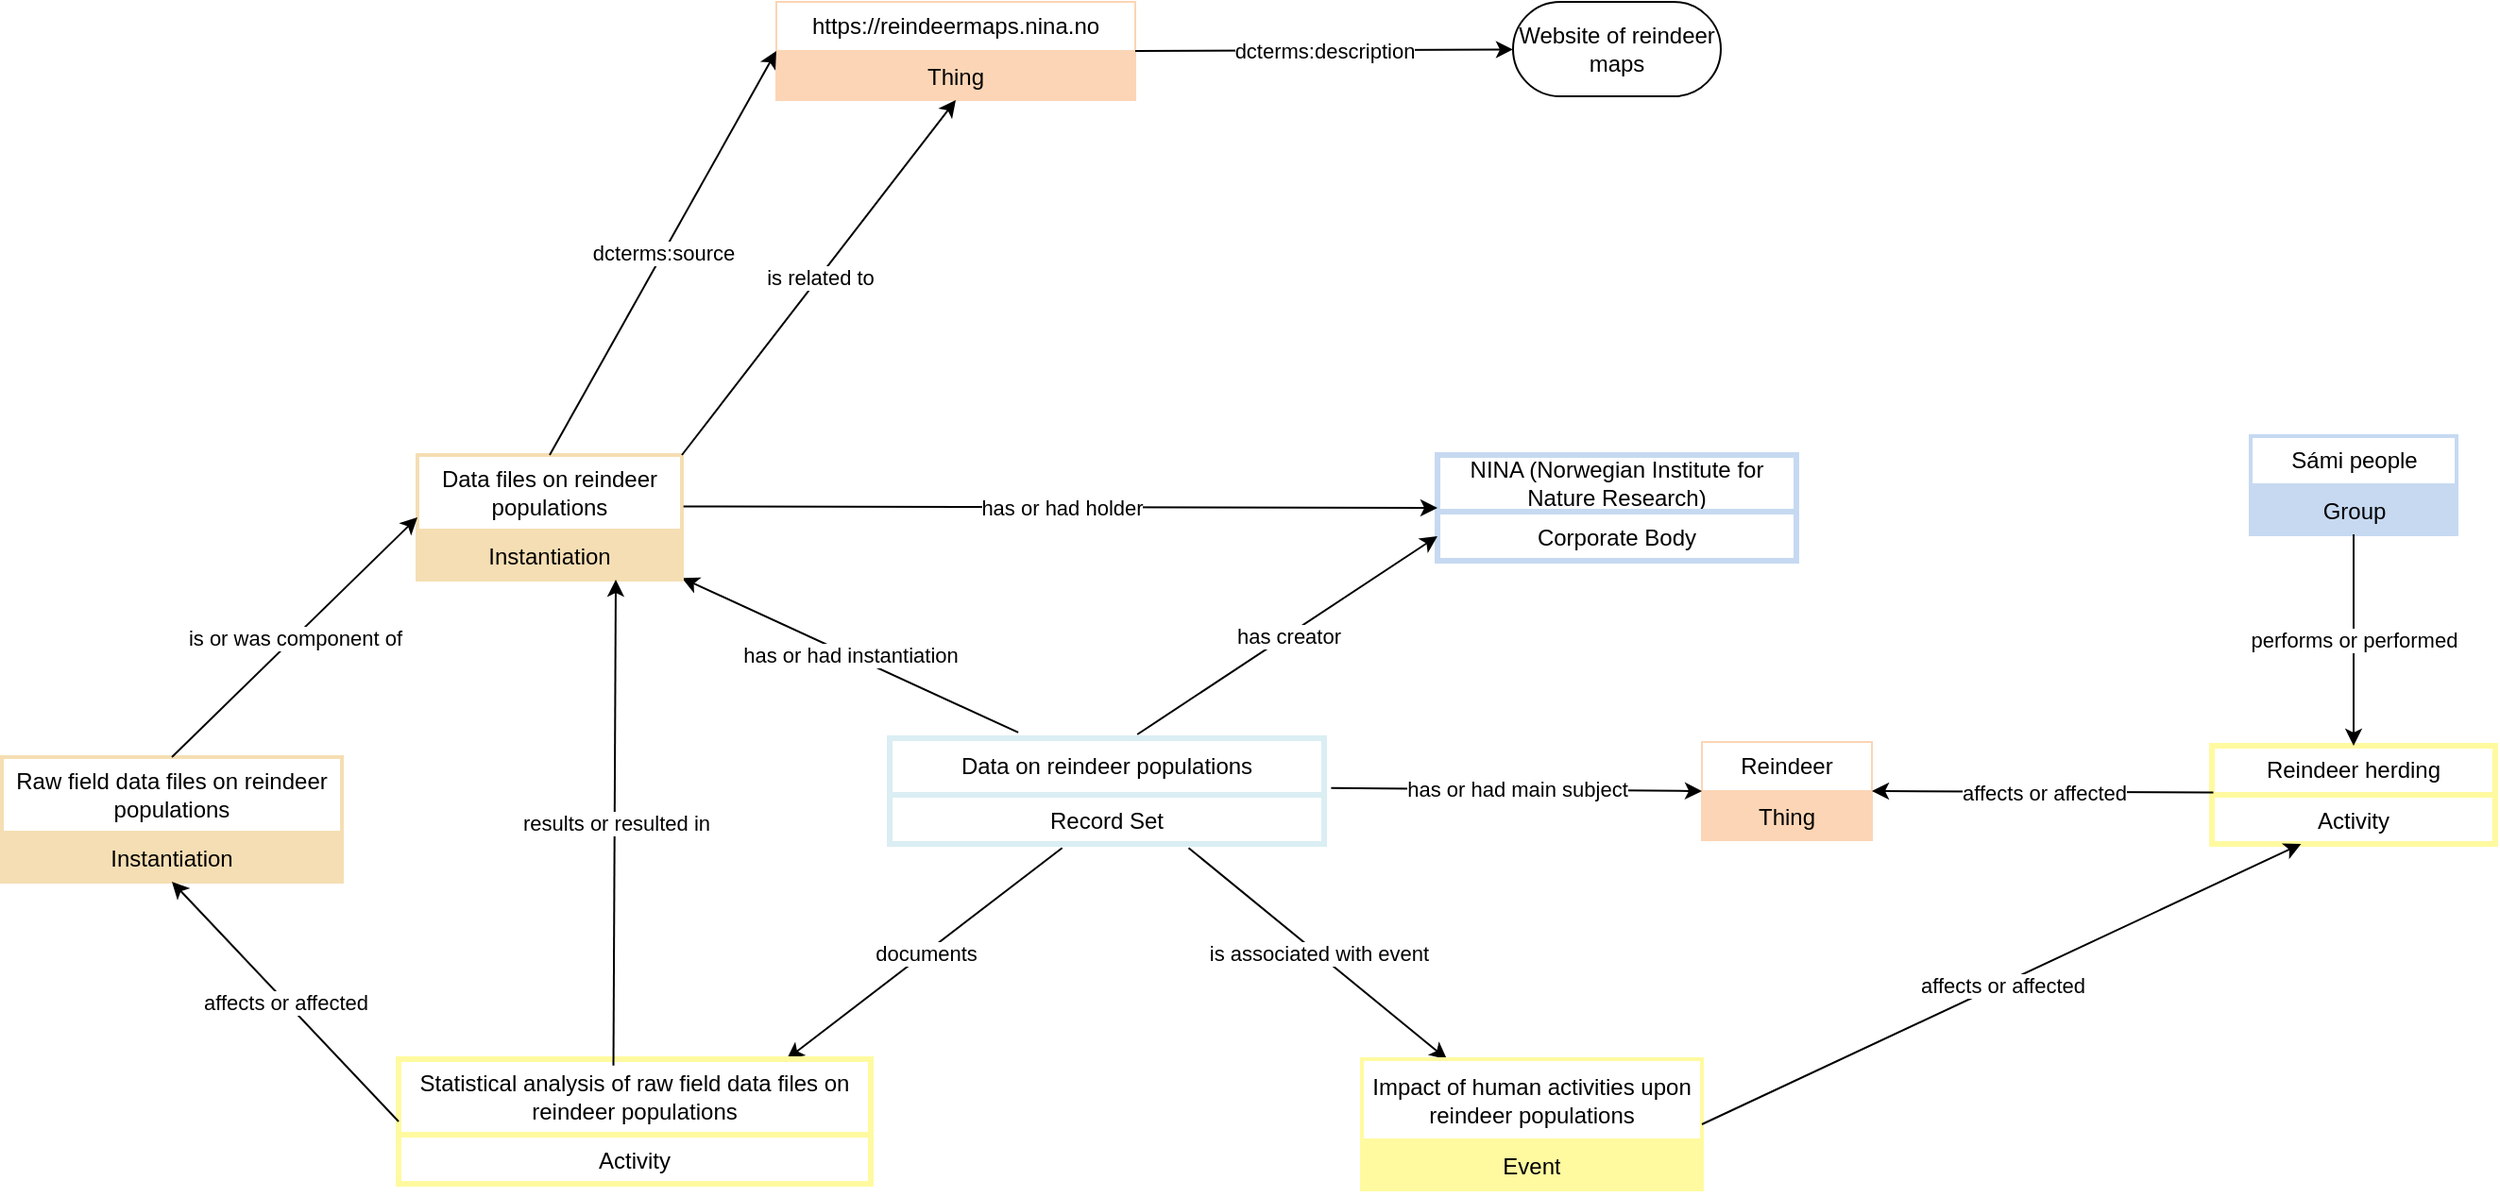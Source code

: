 <mxfile version="28.2.8">
  <diagram name="Page-1" id="uN3rcvP-9OjwmawLnxJE">
    <mxGraphModel dx="870" dy="566" grid="1" gridSize="10" guides="1" tooltips="1" connect="1" arrows="1" fold="1" page="1" pageScale="1" pageWidth="4681" pageHeight="3300" math="0" shadow="0">
      <root>
        <mxCell id="0" />
        <mxCell id="1" parent="0" />
        <mxCell id="roKK1uyL24OkzOTye3WL-1" value="Data on reindeer populations" style="swimlane;fontStyle=0;childLayout=stackLayout;horizontal=1;startSize=30;strokeColor=#DAEEF3;fillColor=none;strokeWidth=3;horizontalStack=0;resizeParent=1;resizeParentMax=0;resizeLast=0;collapsible=1;marginBottom=0;whiteSpace=wrap;html=1;" parent="1" vertex="1">
          <mxGeometry x="480" y="450" width="230" height="56" as="geometry" />
        </mxCell>
        <mxCell id="roKK1uyL24OkzOTye3WL-2" value="Record Set" style="text;strokeColor=#DAEEF3;strokeWidth=3;fillColor=none;align=center;verticalAlign=top;spacingLeft=4;spacingRight=4;overflow=hidden;rotatable=0;points=[[0,0.5],[1,0.5]];portConstraint=eastwest;whiteSpace=wrap;html=1;" parent="roKK1uyL24OkzOTye3WL-1" vertex="1">
          <mxGeometry y="30" width="230" height="26" as="geometry" />
        </mxCell>
        <mxCell id="-GdzhVlodLEhEL-gGOPg-39" value="" style="endArrow=classic;html=1;rounded=0;entryX=0.397;entryY=1.081;entryDx=0;entryDy=0;exitX=0.397;exitY=1.081;exitDx=0;exitDy=0;exitPerimeter=0;entryPerimeter=0;" parent="roKK1uyL24OkzOTye3WL-1" source="roKK1uyL24OkzOTye3WL-2" edge="1">
          <mxGeometry relative="1" as="geometry">
            <mxPoint x="124.5" y="65" as="sourcePoint" />
            <mxPoint x="-54.5" y="170" as="targetPoint" />
          </mxGeometry>
        </mxCell>
        <mxCell id="-GdzhVlodLEhEL-gGOPg-40" value="documents" style="edgeLabel;resizable=0;html=1;;align=center;verticalAlign=middle;" parent="-GdzhVlodLEhEL-gGOPg-39" connectable="0" vertex="1">
          <mxGeometry relative="1" as="geometry" />
        </mxCell>
        <mxCell id="roKK1uyL24OkzOTye3WL-3" value="NINA (Norwegian Institute for Nature Research)" style="swimlane;fontStyle=0;childLayout=stackLayout;horizontal=1;startSize=30;strokeColor=#C6D9F1;strokeWidth=3;fillColor=none;horizontalStack=0;resizeParent=1;resizeParentMax=0;resizeLast=0;collapsible=1;marginBottom=0;whiteSpace=wrap;html=1;" parent="1" vertex="1">
          <mxGeometry x="770" y="300" width="190" height="56" as="geometry" />
        </mxCell>
        <mxCell id="roKK1uyL24OkzOTye3WL-4" value="Corporate Body" style="text;strokeColor=#C6D9F1;strokeWidth=3;fillColor=none;align=center;verticalAlign=top;spacingLeft=4;spacingRight=4;overflow=hidden;rotatable=0;points=[[0,0.5],[1,0.5]];portConstraint=eastwest;whiteSpace=wrap;html=1;" parent="roKK1uyL24OkzOTye3WL-3" vertex="1">
          <mxGeometry y="30" width="190" height="26" as="geometry" />
        </mxCell>
        <mxCell id="roKK1uyL24OkzOTye3WL-5" value="" style="endArrow=classic;html=1;rounded=0;entryX=0;entryY=0.5;entryDx=0;entryDy=0;exitX=0.57;exitY=-0.036;exitDx=0;exitDy=0;exitPerimeter=0;" parent="1" source="roKK1uyL24OkzOTye3WL-1" target="roKK1uyL24OkzOTye3WL-4" edge="1">
          <mxGeometry relative="1" as="geometry">
            <mxPoint x="570" y="370" as="sourcePoint" />
            <mxPoint x="770" y="370" as="targetPoint" />
          </mxGeometry>
        </mxCell>
        <mxCell id="roKK1uyL24OkzOTye3WL-6" value="has creator" style="edgeLabel;resizable=0;html=1;;align=center;verticalAlign=middle;" parent="roKK1uyL24OkzOTye3WL-5" connectable="0" vertex="1">
          <mxGeometry relative="1" as="geometry" />
        </mxCell>
        <mxCell id="-GdzhVlodLEhEL-gGOPg-1" value="" style="endArrow=classic;html=1;rounded=0;exitX=0.296;exitY=-0.054;exitDx=0;exitDy=0;exitPerimeter=0;" parent="1" source="roKK1uyL24OkzOTye3WL-1" target="-GdzhVlodLEhEL-gGOPg-3" edge="1">
          <mxGeometry relative="1" as="geometry">
            <mxPoint x="530" y="346" as="sourcePoint" />
            <mxPoint x="450" y="300" as="targetPoint" />
          </mxGeometry>
        </mxCell>
        <mxCell id="-GdzhVlodLEhEL-gGOPg-2" value="has or had instantiation" style="edgeLabel;resizable=0;html=1;;align=center;verticalAlign=middle;" parent="-GdzhVlodLEhEL-gGOPg-1" connectable="0" vertex="1">
          <mxGeometry relative="1" as="geometry" />
        </mxCell>
        <mxCell id="-GdzhVlodLEhEL-gGOPg-3" value="Data files on reindeer populations" style="swimlane;fontStyle=0;childLayout=stackLayout;horizontal=1;startSize=40;strokeColor=#F5DEB3;strokeWidth=2;fillColor=none;horizontalStack=0;resizeParent=1;resizeParentMax=0;resizeLast=0;collapsible=1;marginBottom=0;whiteSpace=wrap;html=1;" parent="1" vertex="1">
          <mxGeometry x="230" y="300" width="140" height="66" as="geometry" />
        </mxCell>
        <mxCell id="-GdzhVlodLEhEL-gGOPg-4" value="Instantiation&lt;div&gt;&lt;br&gt;&lt;/div&gt;" style="text;strokeColor=#F5DEB3;strokeWidth=2;fillColor=#F5DEB3;align=center;verticalAlign=top;spacingLeft=4;spacingRight=4;overflow=hidden;rotatable=0;points=[[0,0.5],[1,0.5]];portConstraint=eastwest;whiteSpace=wrap;html=1;" parent="-GdzhVlodLEhEL-gGOPg-3" vertex="1">
          <mxGeometry y="40" width="140" height="26" as="geometry" />
        </mxCell>
        <mxCell id="-GdzhVlodLEhEL-gGOPg-7" value="" style="endArrow=classic;html=1;rounded=0;entryX=0;entryY=0.5;entryDx=0;entryDy=0;exitX=1.006;exitY=0.412;exitDx=0;exitDy=0;exitPerimeter=0;" parent="1" source="-GdzhVlodLEhEL-gGOPg-3" target="roKK1uyL24OkzOTye3WL-3" edge="1">
          <mxGeometry relative="1" as="geometry">
            <mxPoint x="520" y="320" as="sourcePoint" />
            <mxPoint x="700" y="320" as="targetPoint" />
          </mxGeometry>
        </mxCell>
        <mxCell id="-GdzhVlodLEhEL-gGOPg-8" value="has or had holder" style="edgeLabel;resizable=0;html=1;;align=center;verticalAlign=middle;" parent="-GdzhVlodLEhEL-gGOPg-7" connectable="0" vertex="1">
          <mxGeometry relative="1" as="geometry" />
        </mxCell>
        <mxCell id="-GdzhVlodLEhEL-gGOPg-11" value="https://reindeermaps.nina.no" style="swimlane;fontStyle=0;childLayout=stackLayout;horizontal=1;startSize=26;strokeColor=#FBD5B5;fillColor=none;horizontalStack=0;resizeParent=1;resizeParentMax=0;resizeLast=0;collapsible=1;marginBottom=0;whiteSpace=wrap;html=1;" parent="1" vertex="1">
          <mxGeometry x="420" y="60" width="190" height="52" as="geometry" />
        </mxCell>
        <mxCell id="-GdzhVlodLEhEL-gGOPg-12" value="Thing" style="text;strokeColor=#FBD5B5;fillColor=#FBD5B5;align=center;verticalAlign=top;spacingLeft=4;spacingRight=4;overflow=hidden;rotatable=0;points=[[0,0.5],[1,0.5]];portConstraint=eastwest;whiteSpace=wrap;html=1;" parent="-GdzhVlodLEhEL-gGOPg-11" vertex="1">
          <mxGeometry y="26" width="190" height="26" as="geometry" />
        </mxCell>
        <mxCell id="-GdzhVlodLEhEL-gGOPg-13" value="" style="endArrow=classic;html=1;rounded=0;entryX=0.5;entryY=1;entryDx=0;entryDy=0;exitX=1;exitY=0;exitDx=0;exitDy=0;" parent="1" source="-GdzhVlodLEhEL-gGOPg-3" target="-GdzhVlodLEhEL-gGOPg-11" edge="1">
          <mxGeometry relative="1" as="geometry">
            <mxPoint x="290" y="201" as="sourcePoint" />
            <mxPoint x="500" y="110" as="targetPoint" />
          </mxGeometry>
        </mxCell>
        <mxCell id="-GdzhVlodLEhEL-gGOPg-14" value="is related to" style="edgeLabel;resizable=0;html=1;;align=center;verticalAlign=middle;" parent="-GdzhVlodLEhEL-gGOPg-13" connectable="0" vertex="1">
          <mxGeometry relative="1" as="geometry" />
        </mxCell>
        <mxCell id="-GdzhVlodLEhEL-gGOPg-15" value="" style="endArrow=classic;html=1;rounded=0;exitX=0.5;exitY=0;exitDx=0;exitDy=0;entryX=0;entryY=0.5;entryDx=0;entryDy=0;" parent="1" source="-GdzhVlodLEhEL-gGOPg-3" target="-GdzhVlodLEhEL-gGOPg-11" edge="1">
          <mxGeometry relative="1" as="geometry">
            <mxPoint x="200" y="180" as="sourcePoint" />
            <mxPoint x="430" y="60" as="targetPoint" />
          </mxGeometry>
        </mxCell>
        <mxCell id="-GdzhVlodLEhEL-gGOPg-16" value="dcterms:source" style="edgeLabel;resizable=0;html=1;;align=center;verticalAlign=middle;" parent="-GdzhVlodLEhEL-gGOPg-15" connectable="0" vertex="1">
          <mxGeometry relative="1" as="geometry" />
        </mxCell>
        <mxCell id="-GdzhVlodLEhEL-gGOPg-17" value="Website of reindeer maps" style="html=1;whiteSpace=wrap;rounded=1;arcSize=50;labelPadding=0;" parent="1" vertex="1">
          <mxGeometry x="810" y="60" width="110" height="50" as="geometry" />
        </mxCell>
        <mxCell id="-GdzhVlodLEhEL-gGOPg-18" value="" style="endArrow=classic;html=1;rounded=0;exitX=1;exitY=0.5;exitDx=0;exitDy=0;" parent="1" source="-GdzhVlodLEhEL-gGOPg-11" target="-GdzhVlodLEhEL-gGOPg-17" edge="1">
          <mxGeometry relative="1" as="geometry">
            <mxPoint x="640" y="104" as="sourcePoint" />
            <mxPoint x="930" y="104" as="targetPoint" />
          </mxGeometry>
        </mxCell>
        <mxCell id="-GdzhVlodLEhEL-gGOPg-19" value="dcterms:description" style="edgeLabel;resizable=0;html=1;;align=center;verticalAlign=middle;" parent="-GdzhVlodLEhEL-gGOPg-18" connectable="0" vertex="1">
          <mxGeometry relative="1" as="geometry" />
        </mxCell>
        <mxCell id="-GdzhVlodLEhEL-gGOPg-24" value="Statistical analysis of raw field data files on reindeer populations" style="swimlane;fontStyle=0;childLayout=stackLayout;horizontal=1;startSize=40;strokeColor=#FFFAA0;strokeWidth=3;fillColor=none;horizontalStack=0;resizeParent=1;resizeParentMax=0;resizeLast=0;collapsible=1;marginBottom=0;whiteSpace=wrap;html=1;" parent="1" vertex="1">
          <mxGeometry x="220" y="620" width="250" height="66" as="geometry" />
        </mxCell>
        <mxCell id="-GdzhVlodLEhEL-gGOPg-25" value="Activity" style="text;strokeColor=#FFFAA0;strokeWidth=3;fillColor=none;align=center;verticalAlign=top;spacingLeft=4;spacingRight=4;overflow=hidden;rotatable=0;points=[[0,0.5],[1,0.5]];portConstraint=eastwest;whiteSpace=wrap;html=1;" parent="-GdzhVlodLEhEL-gGOPg-24" vertex="1">
          <mxGeometry y="40" width="250" height="26" as="geometry" />
        </mxCell>
        <mxCell id="-GdzhVlodLEhEL-gGOPg-26" value="Raw field data files on reindeer populations" style="swimlane;fontStyle=0;childLayout=stackLayout;horizontal=1;startSize=40;strokeColor=#F5DEB3;strokeWidth=2;fillColor=none;horizontalStack=0;resizeParent=1;resizeParentMax=0;resizeLast=0;collapsible=1;marginBottom=0;whiteSpace=wrap;html=1;" parent="1" vertex="1">
          <mxGeometry x="10" y="460" width="180" height="66" as="geometry" />
        </mxCell>
        <mxCell id="-GdzhVlodLEhEL-gGOPg-27" value="Instantiation&lt;div&gt;&lt;br&gt;&lt;/div&gt;" style="text;strokeColor=#F5DEB3;strokeWidth=2;fillColor=#F5DEB3;align=center;verticalAlign=top;spacingLeft=4;spacingRight=4;overflow=hidden;rotatable=0;points=[[0,0.5],[1,0.5]];portConstraint=eastwest;whiteSpace=wrap;html=1;" parent="-GdzhVlodLEhEL-gGOPg-26" vertex="1">
          <mxGeometry y="40" width="180" height="26" as="geometry" />
        </mxCell>
        <mxCell id="-GdzhVlodLEhEL-gGOPg-28" value="" style="endArrow=classic;html=1;rounded=0;exitX=0.5;exitY=0;exitDx=0;exitDy=0;entryX=0;entryY=0.5;entryDx=0;entryDy=0;" parent="1" source="-GdzhVlodLEhEL-gGOPg-26" target="-GdzhVlodLEhEL-gGOPg-3" edge="1">
          <mxGeometry relative="1" as="geometry">
            <mxPoint x="158" y="422" as="sourcePoint" />
            <mxPoint x="-20" y="340" as="targetPoint" />
          </mxGeometry>
        </mxCell>
        <mxCell id="-GdzhVlodLEhEL-gGOPg-29" value="is or was component of" style="edgeLabel;resizable=0;html=1;;align=center;verticalAlign=middle;" parent="-GdzhVlodLEhEL-gGOPg-28" connectable="0" vertex="1">
          <mxGeometry relative="1" as="geometry" />
        </mxCell>
        <mxCell id="-GdzhVlodLEhEL-gGOPg-30" value="" style="endArrow=classic;html=1;rounded=0;entryX=0.5;entryY=1;entryDx=0;entryDy=0;exitX=0;exitY=0.5;exitDx=0;exitDy=0;" parent="1" source="-GdzhVlodLEhEL-gGOPg-24" target="-GdzhVlodLEhEL-gGOPg-26" edge="1">
          <mxGeometry relative="1" as="geometry">
            <mxPoint x="285.5" y="555" as="sourcePoint" />
            <mxPoint x="464.5" y="440" as="targetPoint" />
          </mxGeometry>
        </mxCell>
        <mxCell id="-GdzhVlodLEhEL-gGOPg-31" value="affects or affected" style="edgeLabel;resizable=0;html=1;;align=center;verticalAlign=middle;" parent="-GdzhVlodLEhEL-gGOPg-30" connectable="0" vertex="1">
          <mxGeometry relative="1" as="geometry" />
        </mxCell>
        <mxCell id="-GdzhVlodLEhEL-gGOPg-37" value="" style="endArrow=classic;html=1;rounded=0;entryX=0.75;entryY=1;entryDx=0;entryDy=0;exitX=0.455;exitY=0.052;exitDx=0;exitDy=0;exitPerimeter=0;" parent="1" source="-GdzhVlodLEhEL-gGOPg-24" target="-GdzhVlodLEhEL-gGOPg-3" edge="1">
          <mxGeometry relative="1" as="geometry">
            <mxPoint x="335" y="610" as="sourcePoint" />
            <mxPoint x="370" y="506" as="targetPoint" />
          </mxGeometry>
        </mxCell>
        <mxCell id="-GdzhVlodLEhEL-gGOPg-38" value="results or resulted in" style="edgeLabel;resizable=0;html=1;;align=center;verticalAlign=middle;" parent="-GdzhVlodLEhEL-gGOPg-37" connectable="0" vertex="1">
          <mxGeometry relative="1" as="geometry" />
        </mxCell>
        <mxCell id="-GdzhVlodLEhEL-gGOPg-41" value="" style="endArrow=classic;html=1;rounded=0;exitX=0.688;exitY=1.081;exitDx=0;exitDy=0;exitPerimeter=0;entryX=0.25;entryY=0;entryDx=0;entryDy=0;" parent="1" source="roKK1uyL24OkzOTye3WL-2" target="-GdzhVlodLEhEL-gGOPg-45" edge="1">
          <mxGeometry relative="1" as="geometry">
            <mxPoint x="735.5" y="540" as="sourcePoint" />
            <mxPoint x="730" y="620" as="targetPoint" />
          </mxGeometry>
        </mxCell>
        <mxCell id="-GdzhVlodLEhEL-gGOPg-42" value="is associated with event" style="edgeLabel;resizable=0;html=1;;align=center;verticalAlign=middle;" parent="-GdzhVlodLEhEL-gGOPg-41" connectable="0" vertex="1">
          <mxGeometry relative="1" as="geometry" />
        </mxCell>
        <mxCell id="-GdzhVlodLEhEL-gGOPg-45" value="Impact of human activities upon reindeer populations" style="swimlane;fontStyle=0;childLayout=stackLayout;horizontal=1;startSize=43;strokeColor=#FFFAA0;strokeWidth=2;fillColor=none;horizontalStack=0;resizeParent=1;resizeParentMax=0;resizeLast=0;collapsible=1;marginBottom=0;whiteSpace=wrap;html=1;" parent="1" vertex="1">
          <mxGeometry x="730" y="620" width="180" height="69" as="geometry" />
        </mxCell>
        <mxCell id="-GdzhVlodLEhEL-gGOPg-46" value="Event" style="text;strokeColor=#FFFAA0;strokeWidth=2;fillColor=#FFFAA0;align=center;verticalAlign=top;spacingLeft=4;spacingRight=4;overflow=hidden;rotatable=0;points=[[0,0.5],[1,0.5]];portConstraint=eastwest;whiteSpace=wrap;html=1;" parent="-GdzhVlodLEhEL-gGOPg-45" vertex="1">
          <mxGeometry y="43" width="180" height="26" as="geometry" />
        </mxCell>
        <mxCell id="-GdzhVlodLEhEL-gGOPg-47" value="Reindeer" style="swimlane;fontStyle=0;childLayout=stackLayout;horizontal=1;startSize=26;strokeColor=#FBD5B5;fillColor=none;horizontalStack=0;resizeParent=1;resizeParentMax=0;resizeLast=0;collapsible=1;marginBottom=0;whiteSpace=wrap;html=1;" parent="1" vertex="1">
          <mxGeometry x="910" y="452" width="90" height="52" as="geometry" />
        </mxCell>
        <mxCell id="-GdzhVlodLEhEL-gGOPg-48" value="Thing" style="text;strokeColor=#FBD5B5;fillColor=#FBD5B5;align=center;verticalAlign=top;spacingLeft=4;spacingRight=4;overflow=hidden;rotatable=0;points=[[0,0.5],[1,0.5]];portConstraint=eastwest;whiteSpace=wrap;html=1;" parent="-GdzhVlodLEhEL-gGOPg-47" vertex="1">
          <mxGeometry y="26" width="90" height="26" as="geometry" />
        </mxCell>
        <mxCell id="-GdzhVlodLEhEL-gGOPg-49" value="" style="endArrow=classic;html=1;rounded=0;entryX=0;entryY=0.5;entryDx=0;entryDy=0;exitX=1.016;exitY=-0.14;exitDx=0;exitDy=0;exitPerimeter=0;" parent="1" source="roKK1uyL24OkzOTye3WL-2" target="-GdzhVlodLEhEL-gGOPg-47" edge="1">
          <mxGeometry relative="1" as="geometry">
            <mxPoint x="820" y="490" as="sourcePoint" />
            <mxPoint x="1240" y="492" as="targetPoint" />
          </mxGeometry>
        </mxCell>
        <mxCell id="-GdzhVlodLEhEL-gGOPg-50" value="has or had main subject" style="edgeLabel;resizable=0;html=1;;align=center;verticalAlign=middle;" parent="-GdzhVlodLEhEL-gGOPg-49" connectable="0" vertex="1">
          <mxGeometry relative="1" as="geometry" />
        </mxCell>
        <mxCell id="-GdzhVlodLEhEL-gGOPg-51" value="Sámi people" style="swimlane;fontStyle=0;childLayout=stackLayout;horizontal=1;startSize=26;strokeColor=#C6D9F1;strokeWidth=2;fillColor=none;horizontalStack=0;resizeParent=1;resizeParentMax=0;resizeLast=0;collapsible=1;marginBottom=0;whiteSpace=wrap;html=1;" parent="1" vertex="1">
          <mxGeometry x="1200.5" y="290" width="109" height="52" as="geometry" />
        </mxCell>
        <mxCell id="-GdzhVlodLEhEL-gGOPg-52" value="Group&lt;div&gt;&lt;br&gt;&lt;/div&gt;" style="text;strokeColor=#C6D9F1;strokeWidth=2;fillColor=#C6D9F1;align=center;verticalAlign=top;spacingLeft=4;spacingRight=4;overflow=hidden;rotatable=0;points=[[0,0.5],[1,0.5]];portConstraint=eastwest;whiteSpace=wrap;html=1;" parent="-GdzhVlodLEhEL-gGOPg-51" vertex="1">
          <mxGeometry y="26" width="109" height="26" as="geometry" />
        </mxCell>
        <mxCell id="-GdzhVlodLEhEL-gGOPg-53" value="Reindeer herding" style="swimlane;fontStyle=0;childLayout=stackLayout;horizontal=1;startSize=26;strokeColor=#FFFAA0;strokeWidth=3;fillColor=none;horizontalStack=0;resizeParent=1;resizeParentMax=0;resizeLast=0;collapsible=1;marginBottom=0;whiteSpace=wrap;html=1;" parent="1" vertex="1">
          <mxGeometry x="1180" y="454" width="150" height="52" as="geometry" />
        </mxCell>
        <mxCell id="-GdzhVlodLEhEL-gGOPg-54" value="Activity" style="text;strokeColor=#FFFAA0;strokeWidth=3;fillColor=none;align=center;verticalAlign=top;spacingLeft=4;spacingRight=4;overflow=hidden;rotatable=0;points=[[0,0.5],[1,0.5]];portConstraint=eastwest;whiteSpace=wrap;html=1;" parent="-GdzhVlodLEhEL-gGOPg-53" vertex="1">
          <mxGeometry y="26" width="150" height="26" as="geometry" />
        </mxCell>
        <mxCell id="-GdzhVlodLEhEL-gGOPg-55" value="" style="endArrow=classic;html=1;rounded=0;entryX=0.5;entryY=0;entryDx=0;entryDy=0;exitX=0.5;exitY=1;exitDx=0;exitDy=0;" parent="1" source="-GdzhVlodLEhEL-gGOPg-51" target="-GdzhVlodLEhEL-gGOPg-53" edge="1">
          <mxGeometry relative="1" as="geometry">
            <mxPoint x="1230" y="559" as="sourcePoint" />
            <mxPoint x="1389" y="454" as="targetPoint" />
          </mxGeometry>
        </mxCell>
        <mxCell id="-GdzhVlodLEhEL-gGOPg-56" value="performs or performed" style="edgeLabel;resizable=0;html=1;;align=center;verticalAlign=middle;" parent="-GdzhVlodLEhEL-gGOPg-55" connectable="0" vertex="1">
          <mxGeometry relative="1" as="geometry" />
        </mxCell>
        <mxCell id="-GdzhVlodLEhEL-gGOPg-57" value="" style="endArrow=classic;html=1;rounded=0;entryX=1;entryY=0.5;entryDx=0;entryDy=0;exitX=0.005;exitY=-0.05;exitDx=0;exitDy=0;exitPerimeter=0;" parent="1" source="-GdzhVlodLEhEL-gGOPg-54" target="-GdzhVlodLEhEL-gGOPg-47" edge="1">
          <mxGeometry relative="1" as="geometry">
            <mxPoint x="980" y="653" as="sourcePoint" />
            <mxPoint x="860" y="526" as="targetPoint" />
          </mxGeometry>
        </mxCell>
        <mxCell id="-GdzhVlodLEhEL-gGOPg-58" value="affects or affected" style="edgeLabel;resizable=0;html=1;;align=center;verticalAlign=middle;" parent="-GdzhVlodLEhEL-gGOPg-57" connectable="0" vertex="1">
          <mxGeometry relative="1" as="geometry" />
        </mxCell>
        <mxCell id="-GdzhVlodLEhEL-gGOPg-59" value="" style="endArrow=classic;html=1;rounded=0;exitX=1;exitY=0.5;exitDx=0;exitDy=0;" parent="1" source="-GdzhVlodLEhEL-gGOPg-45" target="-GdzhVlodLEhEL-gGOPg-54" edge="1">
          <mxGeometry relative="1" as="geometry">
            <mxPoint x="1171" y="653.41" as="sourcePoint" />
            <mxPoint x="990" y="652.41" as="targetPoint" />
          </mxGeometry>
        </mxCell>
        <mxCell id="-GdzhVlodLEhEL-gGOPg-60" value="affects or affected" style="edgeLabel;resizable=0;html=1;;align=center;verticalAlign=middle;" parent="-GdzhVlodLEhEL-gGOPg-59" connectable="0" vertex="1">
          <mxGeometry relative="1" as="geometry" />
        </mxCell>
      </root>
    </mxGraphModel>
  </diagram>
</mxfile>
